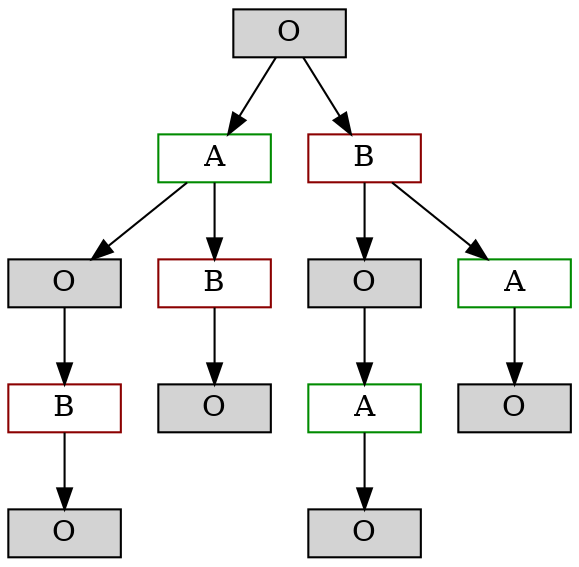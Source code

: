 digraph g {
node[shape =record,height=.1];
O [label = "O",style="filled"];
o1[label = "O",style="filled"];
o2[label = "O",style=filled];
o3[label = "O",style=filled];
o4[label = "O",style=filled];
o5[label = "O",style=filled];
o6[label = "O",style=filled];

a0[label = "A",color=green4];
a1[label = "A",color=green4];
a3[label = "A",color=green4];
b0[label = "B",color=red4];
b1[label = "B",color=red4];
b3[label = "B",color=red4];
O -> a0;
O -> b0;
a0 -> "o1";
a0 -> "b1";
b0 -> "o2";
b0 -> "a1";
"a1" -> "o4";
"b1" -> "o3";
"o1" -> "b3";
"o2" -> "a3";
"a3" -> "o5";
"b3" -> "o6";

}
